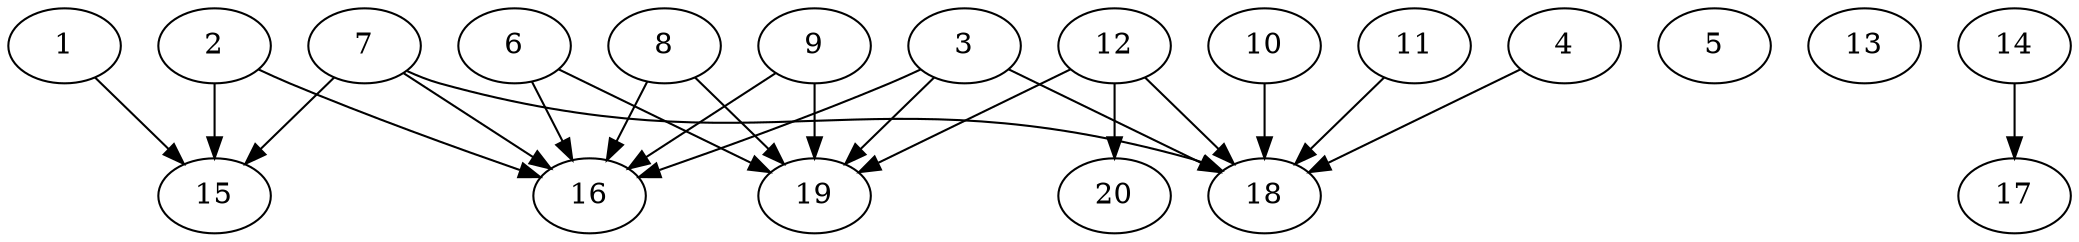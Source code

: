 // DAG automatically generated by daggen at Thu Oct  3 13:58:42 2019
// ./daggen --dot -n 20 --ccr 0.4 --fat 0.9 --regular 0.9 --density 0.5 --mindata 5242880 --maxdata 52428800 
digraph G {
  1 [size="66380800", alpha="0.15", expect_size="26552320"] 
  1 -> 15 [size ="26552320"]
  2 [size="56803840", alpha="0.12", expect_size="22721536"] 
  2 -> 15 [size ="22721536"]
  2 -> 16 [size ="22721536"]
  3 [size="28454400", alpha="0.07", expect_size="11381760"] 
  3 -> 16 [size ="11381760"]
  3 -> 18 [size ="11381760"]
  3 -> 19 [size ="11381760"]
  4 [size="31109120", alpha="0.12", expect_size="12443648"] 
  4 -> 18 [size ="12443648"]
  5 [size="123991040", alpha="0.16", expect_size="49596416"] 
  6 [size="92638720", alpha="0.14", expect_size="37055488"] 
  6 -> 16 [size ="37055488"]
  6 -> 19 [size ="37055488"]
  7 [size="41479680", alpha="0.11", expect_size="16591872"] 
  7 -> 15 [size ="16591872"]
  7 -> 16 [size ="16591872"]
  7 -> 18 [size ="16591872"]
  8 [size="28546560", alpha="0.12", expect_size="11418624"] 
  8 -> 16 [size ="11418624"]
  8 -> 19 [size ="11418624"]
  9 [size="85568000", alpha="0.01", expect_size="34227200"] 
  9 -> 16 [size ="34227200"]
  9 -> 19 [size ="34227200"]
  10 [size="78144000", alpha="0.13", expect_size="31257600"] 
  10 -> 18 [size ="31257600"]
  11 [size="49991680", alpha="0.03", expect_size="19996672"] 
  11 -> 18 [size ="19996672"]
  12 [size="18519040", alpha="0.09", expect_size="7407616"] 
  12 -> 18 [size ="7407616"]
  12 -> 19 [size ="7407616"]
  12 -> 20 [size ="7407616"]
  13 [size="87436800", alpha="0.06", expect_size="34974720"] 
  14 [size="129569280", alpha="0.04", expect_size="51827712"] 
  14 -> 17 [size ="51827712"]
  15 [size="81095680", alpha="0.10", expect_size="32438272"] 
  16 [size="57940480", alpha="0.16", expect_size="23176192"] 
  17 [size="24046080", alpha="0.01", expect_size="9618432"] 
  18 [size="88499200", alpha="0.14", expect_size="35399680"] 
  19 [size="38760960", alpha="0.15", expect_size="15504384"] 
  20 [size="45294080", alpha="0.11", expect_size="18117632"] 
}
